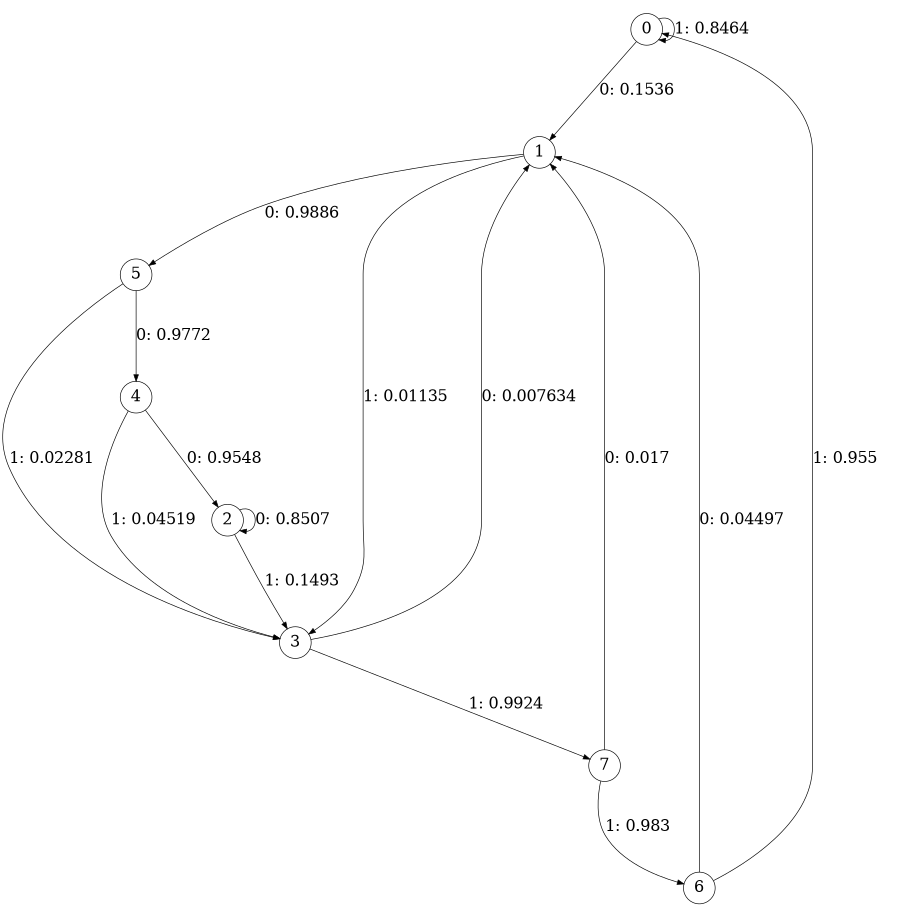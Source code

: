 digraph "ch1_face_short_L6" {
size = "6,8.5";
ratio = "fill";
node [shape = circle];
node [fontsize = 24];
edge [fontsize = 24];
0 -> 1 [label = "0: 0.1536   "];
0 -> 0 [label = "1: 0.8464   "];
1 -> 5 [label = "0: 0.9886   "];
1 -> 3 [label = "1: 0.01135  "];
2 -> 2 [label = "0: 0.8507   "];
2 -> 3 [label = "1: 0.1493   "];
3 -> 1 [label = "0: 0.007634  "];
3 -> 7 [label = "1: 0.9924   "];
4 -> 2 [label = "0: 0.9548   "];
4 -> 3 [label = "1: 0.04519  "];
5 -> 4 [label = "0: 0.9772   "];
5 -> 3 [label = "1: 0.02281  "];
6 -> 1 [label = "0: 0.04497  "];
6 -> 0 [label = "1: 0.955    "];
7 -> 1 [label = "0: 0.017    "];
7 -> 6 [label = "1: 0.983    "];
}